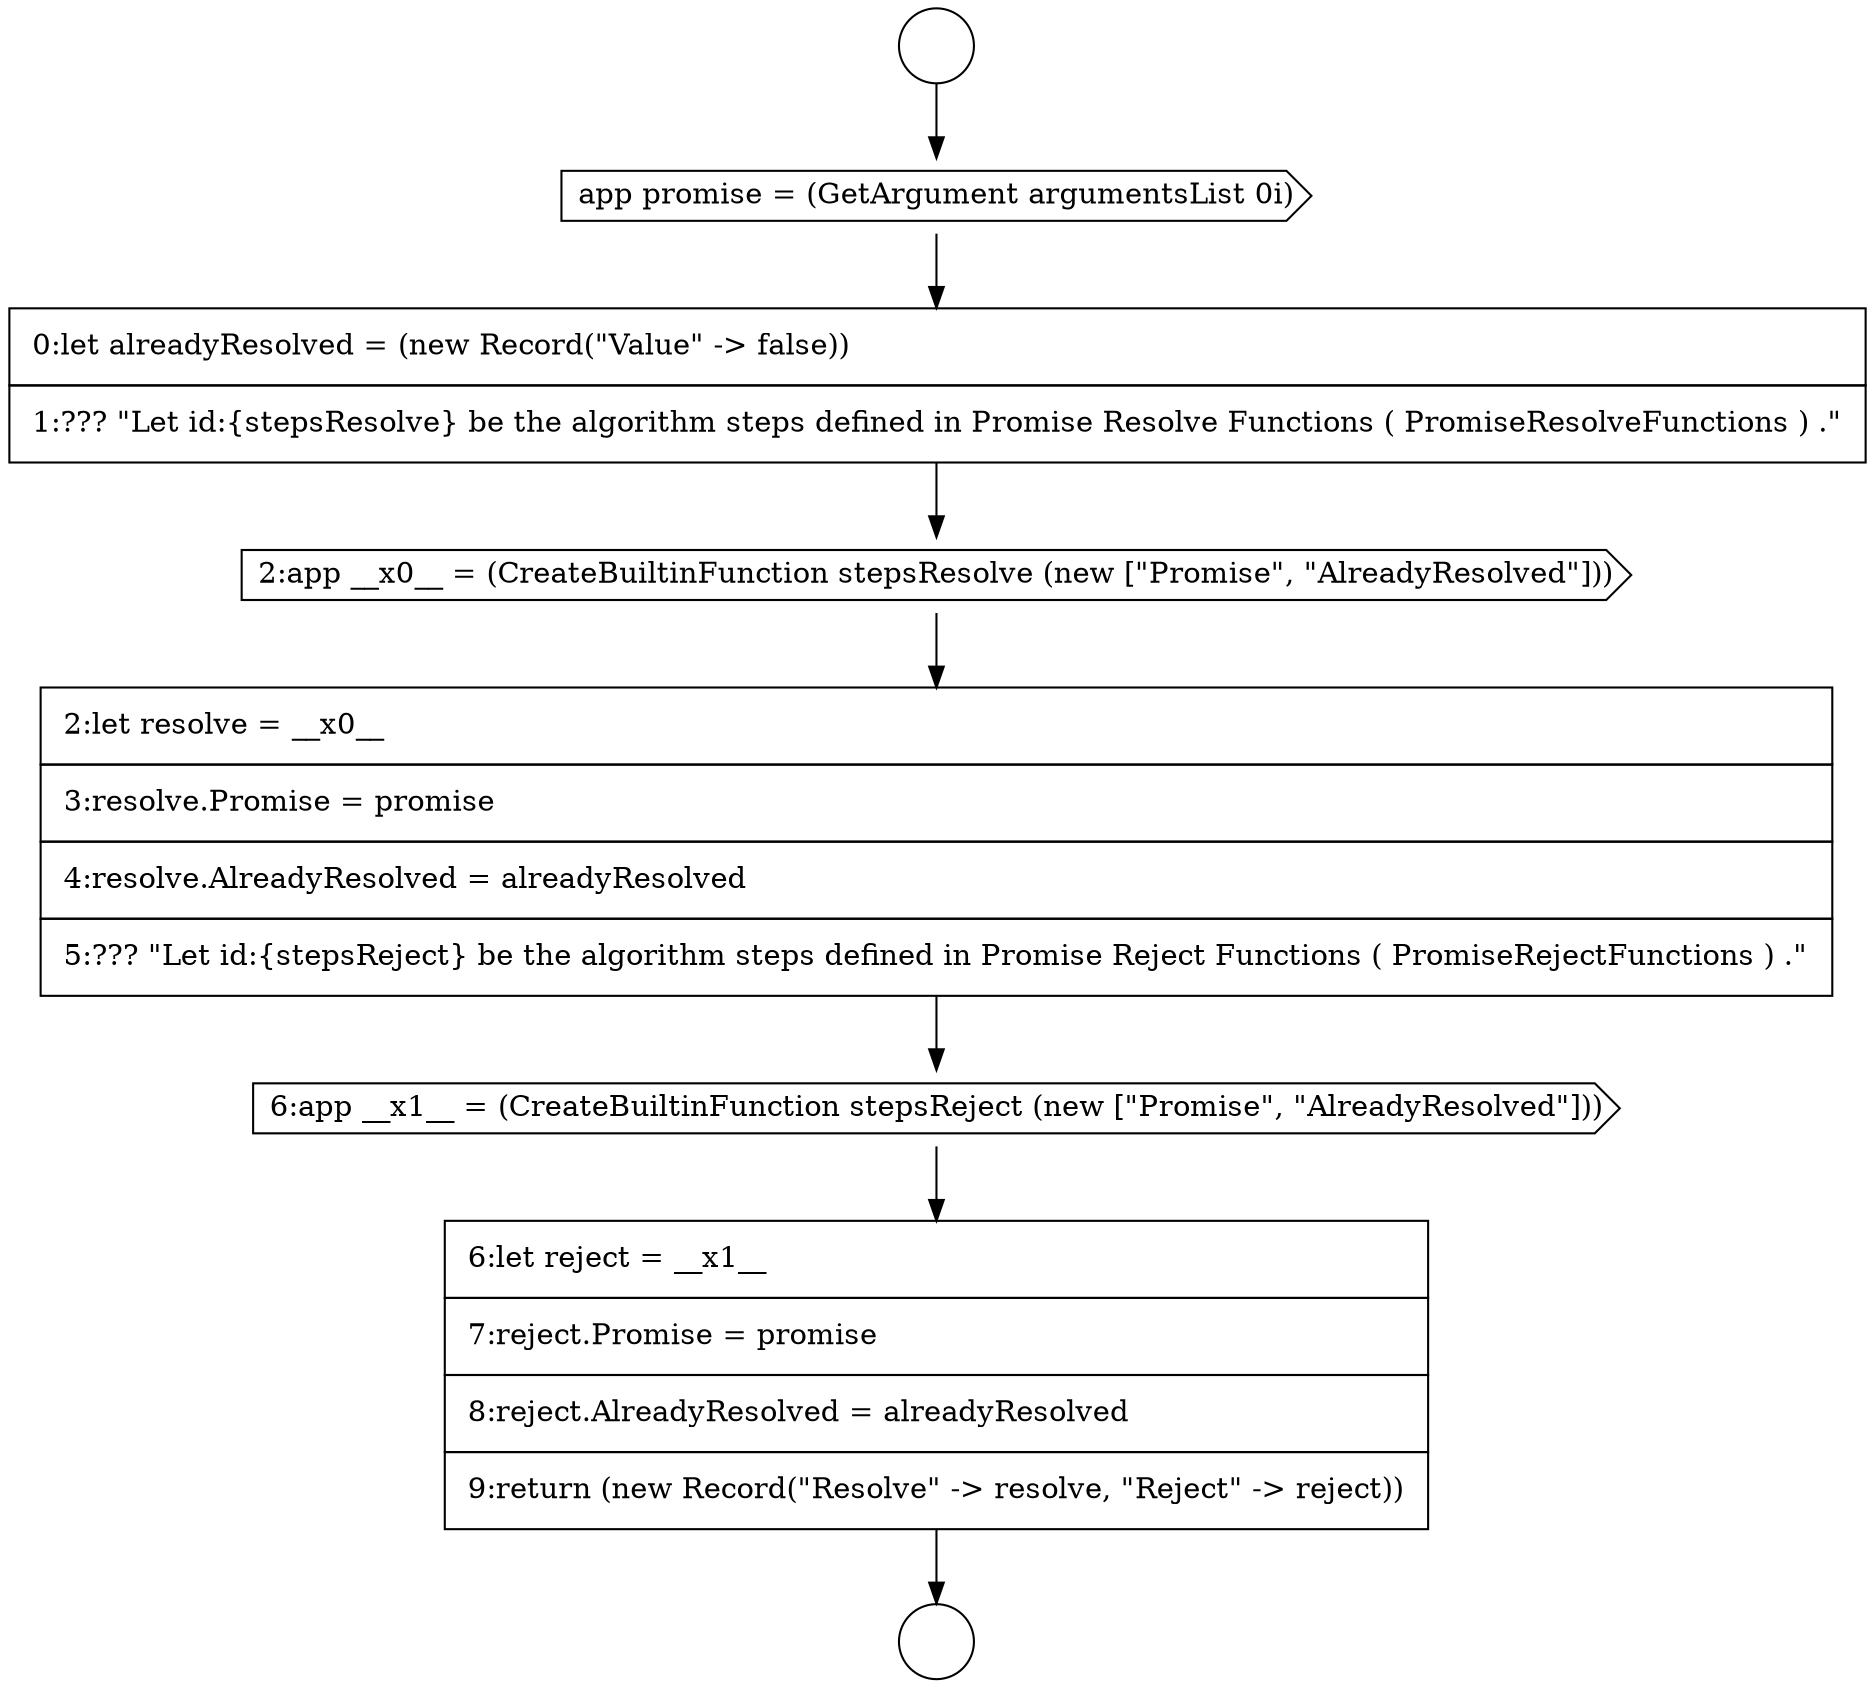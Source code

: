 digraph {
  node17189 [shape=cds, label=<<font color="black">6:app __x1__ = (CreateBuiltinFunction stepsReject (new [&quot;Promise&quot;, &quot;AlreadyResolved&quot;]))</font>> color="black" fillcolor="white" style=filled]
  node17186 [shape=none, margin=0, label=<<font color="black">
    <table border="0" cellborder="1" cellspacing="0" cellpadding="10">
      <tr><td align="left">0:let alreadyResolved = (new Record(&quot;Value&quot; -&gt; false))</td></tr>
      <tr><td align="left">1:??? &quot;Let id:{stepsResolve} be the algorithm steps defined in Promise Resolve Functions ( PromiseResolveFunctions ) .&quot;</td></tr>
    </table>
  </font>> color="black" fillcolor="white" style=filled]
  node17190 [shape=none, margin=0, label=<<font color="black">
    <table border="0" cellborder="1" cellspacing="0" cellpadding="10">
      <tr><td align="left">6:let reject = __x1__</td></tr>
      <tr><td align="left">7:reject.Promise = promise</td></tr>
      <tr><td align="left">8:reject.AlreadyResolved = alreadyResolved</td></tr>
      <tr><td align="left">9:return (new Record(&quot;Resolve&quot; -&gt; resolve, &quot;Reject&quot; -&gt; reject))</td></tr>
    </table>
  </font>> color="black" fillcolor="white" style=filled]
  node17183 [shape=circle label=" " color="black" fillcolor="white" style=filled]
  node17187 [shape=cds, label=<<font color="black">2:app __x0__ = (CreateBuiltinFunction stepsResolve (new [&quot;Promise&quot;, &quot;AlreadyResolved&quot;]))</font>> color="black" fillcolor="white" style=filled]
  node17188 [shape=none, margin=0, label=<<font color="black">
    <table border="0" cellborder="1" cellspacing="0" cellpadding="10">
      <tr><td align="left">2:let resolve = __x0__</td></tr>
      <tr><td align="left">3:resolve.Promise = promise</td></tr>
      <tr><td align="left">4:resolve.AlreadyResolved = alreadyResolved</td></tr>
      <tr><td align="left">5:??? &quot;Let id:{stepsReject} be the algorithm steps defined in Promise Reject Functions ( PromiseRejectFunctions ) .&quot;</td></tr>
    </table>
  </font>> color="black" fillcolor="white" style=filled]
  node17185 [shape=cds, label=<<font color="black">app promise = (GetArgument argumentsList 0i)</font>> color="black" fillcolor="white" style=filled]
  node17184 [shape=circle label=" " color="black" fillcolor="white" style=filled]
  node17188 -> node17189 [ color="black"]
  node17185 -> node17186 [ color="black"]
  node17190 -> node17184 [ color="black"]
  node17189 -> node17190 [ color="black"]
  node17187 -> node17188 [ color="black"]
  node17186 -> node17187 [ color="black"]
  node17183 -> node17185 [ color="black"]
}
